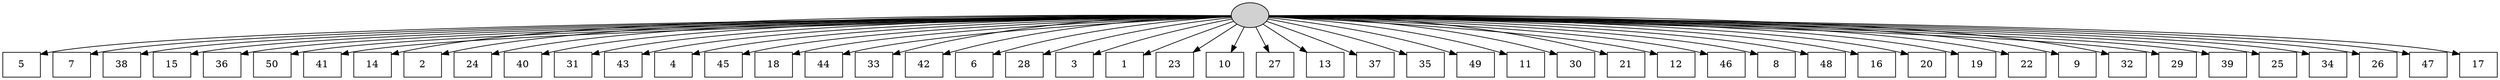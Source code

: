 digraph G {
0[style=filled, fillcolor=grey82, label=""];
1[shape=box,style=filled, fillcolor=white,label="5\n"];
2[shape=box,style=filled, fillcolor=white,label="7\n"];
3[shape=box,style=filled, fillcolor=white,label="38\n"];
4[shape=box,style=filled, fillcolor=white,label="15\n"];
5[shape=box,style=filled, fillcolor=white,label="36\n"];
6[shape=box,style=filled, fillcolor=white,label="50\n"];
7[shape=box,style=filled, fillcolor=white,label="41\n"];
8[shape=box,style=filled, fillcolor=white,label="14\n"];
9[shape=box,style=filled, fillcolor=white,label="2\n"];
10[shape=box,style=filled, fillcolor=white,label="24\n"];
11[shape=box,style=filled, fillcolor=white,label="40\n"];
12[shape=box,style=filled, fillcolor=white,label="31\n"];
13[shape=box,style=filled, fillcolor=white,label="43\n"];
14[shape=box,style=filled, fillcolor=white,label="4\n"];
15[shape=box,style=filled, fillcolor=white,label="45\n"];
16[shape=box,style=filled, fillcolor=white,label="18\n"];
17[shape=box,style=filled, fillcolor=white,label="44\n"];
18[shape=box,style=filled, fillcolor=white,label="33\n"];
19[shape=box,style=filled, fillcolor=white,label="42\n"];
20[shape=box,style=filled, fillcolor=white,label="6\n"];
21[shape=box,style=filled, fillcolor=white,label="28\n"];
22[shape=box,style=filled, fillcolor=white,label="3\n"];
23[shape=box,style=filled, fillcolor=white,label="1\n"];
24[shape=box,style=filled, fillcolor=white,label="23\n"];
25[shape=box,style=filled, fillcolor=white,label="10\n"];
26[shape=box,style=filled, fillcolor=white,label="27\n"];
27[shape=box,style=filled, fillcolor=white,label="13\n"];
28[shape=box,style=filled, fillcolor=white,label="37\n"];
29[shape=box,style=filled, fillcolor=white,label="35\n"];
30[shape=box,style=filled, fillcolor=white,label="49\n"];
31[shape=box,style=filled, fillcolor=white,label="11\n"];
32[shape=box,style=filled, fillcolor=white,label="30\n"];
33[shape=box,style=filled, fillcolor=white,label="21\n"];
34[shape=box,style=filled, fillcolor=white,label="12\n"];
35[shape=box,style=filled, fillcolor=white,label="46\n"];
36[shape=box,style=filled, fillcolor=white,label="8\n"];
37[shape=box,style=filled, fillcolor=white,label="48\n"];
38[shape=box,style=filled, fillcolor=white,label="16\n"];
39[shape=box,style=filled, fillcolor=white,label="20\n"];
40[shape=box,style=filled, fillcolor=white,label="19\n"];
41[shape=box,style=filled, fillcolor=white,label="22\n"];
42[shape=box,style=filled, fillcolor=white,label="9\n"];
43[shape=box,style=filled, fillcolor=white,label="32\n"];
44[shape=box,style=filled, fillcolor=white,label="29\n"];
45[shape=box,style=filled, fillcolor=white,label="39\n"];
46[shape=box,style=filled, fillcolor=white,label="25\n"];
47[shape=box,style=filled, fillcolor=white,label="34\n"];
48[shape=box,style=filled, fillcolor=white,label="26\n"];
49[shape=box,style=filled, fillcolor=white,label="47\n"];
50[shape=box,style=filled, fillcolor=white,label="17\n"];
0->1 ;
0->2 ;
0->3 ;
0->4 ;
0->5 ;
0->6 ;
0->7 ;
0->8 ;
0->9 ;
0->10 ;
0->11 ;
0->12 ;
0->13 ;
0->14 ;
0->15 ;
0->16 ;
0->17 ;
0->18 ;
0->19 ;
0->20 ;
0->21 ;
0->22 ;
0->23 ;
0->24 ;
0->25 ;
0->26 ;
0->27 ;
0->28 ;
0->29 ;
0->30 ;
0->31 ;
0->32 ;
0->33 ;
0->34 ;
0->35 ;
0->36 ;
0->37 ;
0->38 ;
0->39 ;
0->40 ;
0->41 ;
0->42 ;
0->43 ;
0->44 ;
0->45 ;
0->46 ;
0->47 ;
0->48 ;
0->49 ;
0->50 ;
}
